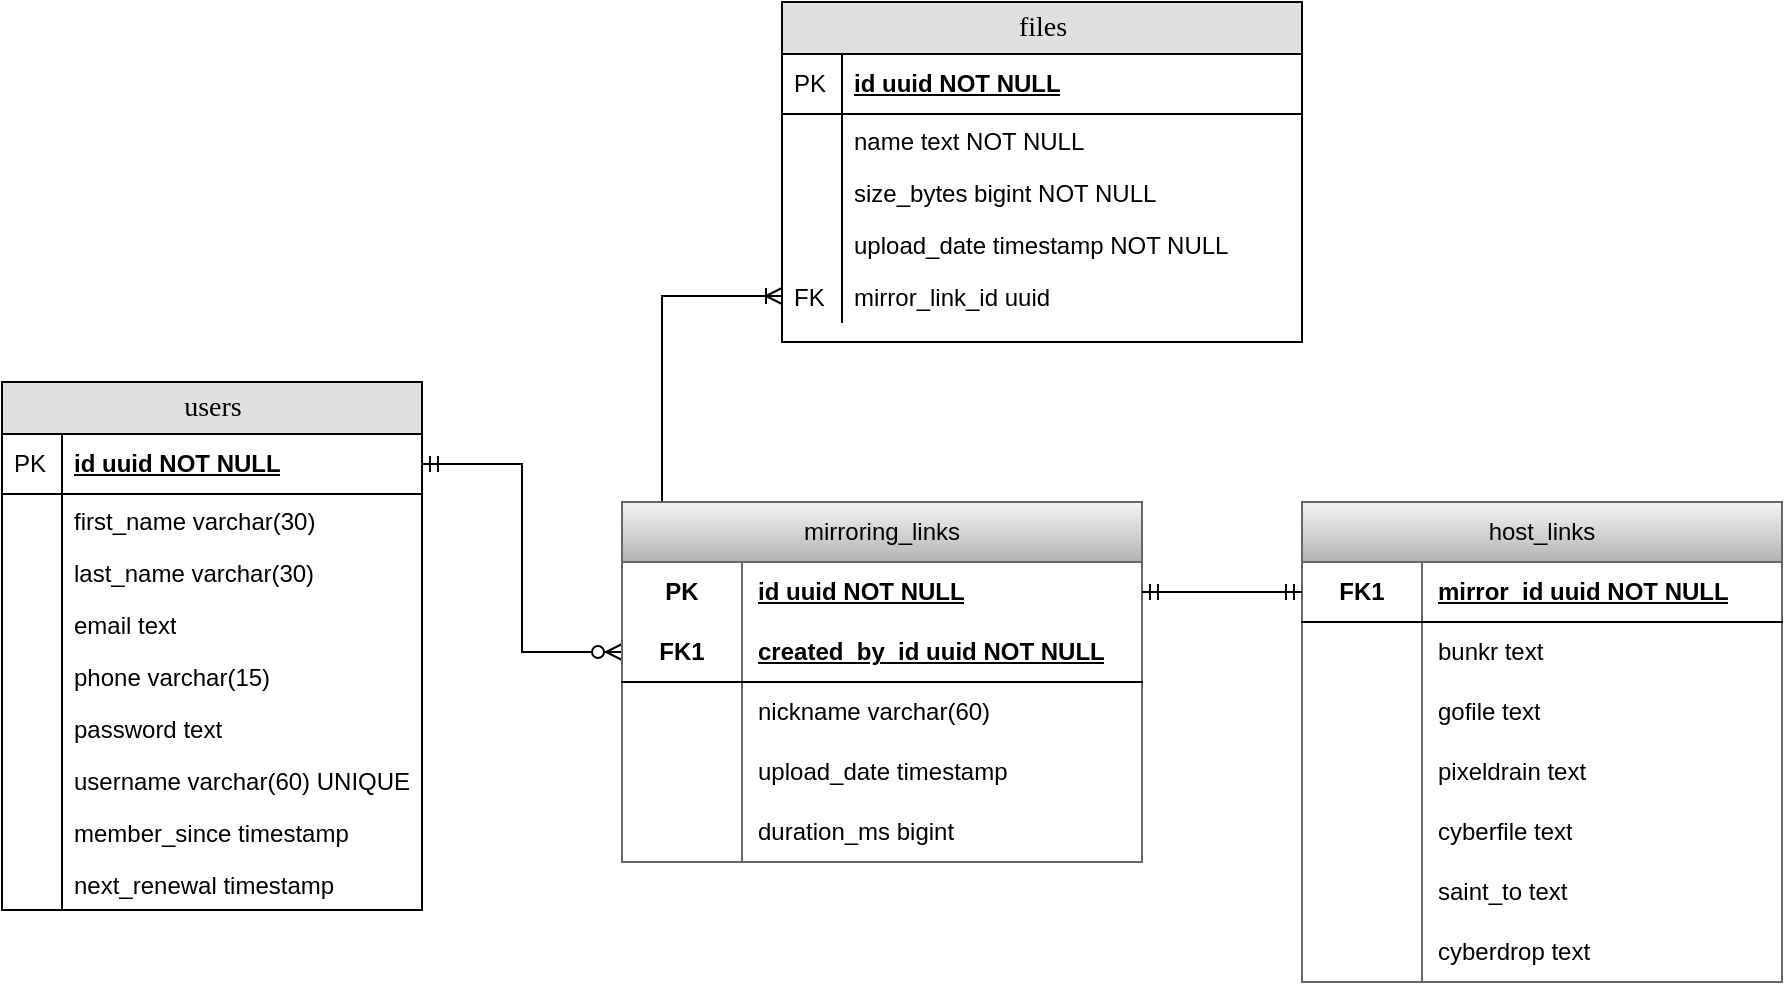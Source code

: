 <mxfile version="23.1.5" type="device">
  <diagram name="Page-1" id="e56a1550-8fbb-45ad-956c-1786394a9013">
    <mxGraphModel dx="954" dy="1214" grid="1" gridSize="10" guides="1" tooltips="1" connect="1" arrows="1" fold="1" page="1" pageScale="1" pageWidth="1100" pageHeight="850" background="none" math="0" shadow="0">
      <root>
        <mxCell id="0" />
        <mxCell id="1" parent="0" />
        <mxCell id="2e49270ec7c68f3f-80" value="users" style="swimlane;html=1;fontStyle=0;childLayout=stackLayout;horizontal=1;startSize=26;fillColor=#e0e0e0;horizontalStack=0;resizeParent=1;resizeLast=0;collapsible=1;marginBottom=0;swimlaneFillColor=#ffffff;align=center;rounded=0;shadow=0;comic=0;labelBackgroundColor=none;strokeWidth=1;fontFamily=Verdana;fontSize=14" parent="1" vertex="1">
          <mxGeometry x="100" y="320" width="210" height="264" as="geometry">
            <mxRectangle x="100" y="320" width="80" height="30" as="alternateBounds" />
          </mxGeometry>
        </mxCell>
        <mxCell id="2e49270ec7c68f3f-81" value="id uuid&amp;nbsp;NOT NULL" style="shape=partialRectangle;top=0;left=0;right=0;bottom=1;html=1;align=left;verticalAlign=middle;fillColor=none;spacingLeft=34;spacingRight=4;whiteSpace=wrap;overflow=hidden;rotatable=0;points=[[0,0.5],[1,0.5]];portConstraint=eastwest;dropTarget=0;fontStyle=5;" parent="2e49270ec7c68f3f-80" vertex="1">
          <mxGeometry y="26" width="210" height="30" as="geometry" />
        </mxCell>
        <mxCell id="2e49270ec7c68f3f-82" value="PK" style="shape=partialRectangle;top=0;left=0;bottom=0;html=1;fillColor=none;align=left;verticalAlign=middle;spacingLeft=4;spacingRight=4;whiteSpace=wrap;overflow=hidden;rotatable=0;points=[];portConstraint=eastwest;part=1;" parent="2e49270ec7c68f3f-81" vertex="1" connectable="0">
          <mxGeometry width="30" height="30" as="geometry" />
        </mxCell>
        <mxCell id="2e49270ec7c68f3f-83" value="first_name varchar(30)" style="shape=partialRectangle;top=0;left=0;right=0;bottom=0;html=1;align=left;verticalAlign=top;fillColor=none;spacingLeft=34;spacingRight=4;whiteSpace=wrap;overflow=hidden;rotatable=0;points=[[0,0.5],[1,0.5]];portConstraint=eastwest;dropTarget=0;" parent="2e49270ec7c68f3f-80" vertex="1">
          <mxGeometry y="56" width="210" height="26" as="geometry" />
        </mxCell>
        <mxCell id="2e49270ec7c68f3f-84" value="" style="shape=partialRectangle;top=0;left=0;bottom=0;html=1;fillColor=none;align=left;verticalAlign=top;spacingLeft=4;spacingRight=4;whiteSpace=wrap;overflow=hidden;rotatable=0;points=[];portConstraint=eastwest;part=1;" parent="2e49270ec7c68f3f-83" vertex="1" connectable="0">
          <mxGeometry width="30" height="26" as="geometry" />
        </mxCell>
        <mxCell id="S1BH-lhK30CDKfTyyQaq-1" value="last_name varchar(30)" style="shape=partialRectangle;top=0;left=0;right=0;bottom=0;html=1;align=left;verticalAlign=top;fillColor=none;spacingLeft=34;spacingRight=4;whiteSpace=wrap;overflow=hidden;rotatable=0;points=[[0,0.5],[1,0.5]];portConstraint=eastwest;dropTarget=0;" parent="2e49270ec7c68f3f-80" vertex="1">
          <mxGeometry y="82" width="210" height="26" as="geometry" />
        </mxCell>
        <mxCell id="S1BH-lhK30CDKfTyyQaq-2" value="" style="shape=partialRectangle;top=0;left=0;bottom=0;html=1;fillColor=none;align=left;verticalAlign=top;spacingLeft=4;spacingRight=4;whiteSpace=wrap;overflow=hidden;rotatable=0;points=[];portConstraint=eastwest;part=1;" parent="S1BH-lhK30CDKfTyyQaq-1" vertex="1" connectable="0">
          <mxGeometry width="30" height="26" as="geometry" />
        </mxCell>
        <mxCell id="2e49270ec7c68f3f-85" value="email text" style="shape=partialRectangle;top=0;left=0;right=0;bottom=0;html=1;align=left;verticalAlign=top;fillColor=none;spacingLeft=34;spacingRight=4;whiteSpace=wrap;overflow=hidden;rotatable=0;points=[[0,0.5],[1,0.5]];portConstraint=eastwest;dropTarget=0;" parent="2e49270ec7c68f3f-80" vertex="1">
          <mxGeometry y="108" width="210" height="26" as="geometry" />
        </mxCell>
        <mxCell id="2e49270ec7c68f3f-86" value="" style="shape=partialRectangle;top=0;left=0;bottom=0;html=1;fillColor=none;align=left;verticalAlign=top;spacingLeft=4;spacingRight=4;whiteSpace=wrap;overflow=hidden;rotatable=0;points=[];portConstraint=eastwest;part=1;" parent="2e49270ec7c68f3f-85" vertex="1" connectable="0">
          <mxGeometry width="30" height="26" as="geometry" />
        </mxCell>
        <mxCell id="2e49270ec7c68f3f-87" value="phone varchar(15)" style="shape=partialRectangle;top=0;left=0;right=0;bottom=0;html=1;align=left;verticalAlign=top;fillColor=none;spacingLeft=34;spacingRight=4;whiteSpace=wrap;overflow=hidden;rotatable=0;points=[[0,0.5],[1,0.5]];portConstraint=eastwest;dropTarget=0;" parent="2e49270ec7c68f3f-80" vertex="1">
          <mxGeometry y="134" width="210" height="26" as="geometry" />
        </mxCell>
        <mxCell id="2e49270ec7c68f3f-88" value="" style="shape=partialRectangle;top=0;left=0;bottom=0;html=1;fillColor=none;align=left;verticalAlign=top;spacingLeft=4;spacingRight=4;whiteSpace=wrap;overflow=hidden;rotatable=0;points=[];portConstraint=eastwest;part=1;" parent="2e49270ec7c68f3f-87" vertex="1" connectable="0">
          <mxGeometry width="30" height="26" as="geometry" />
        </mxCell>
        <mxCell id="Ffm3ZBemIEJnkwc4i1Dz-5" value="password text" style="shape=partialRectangle;top=0;left=0;right=0;bottom=0;html=1;align=left;verticalAlign=top;fillColor=none;spacingLeft=34;spacingRight=4;whiteSpace=wrap;overflow=hidden;rotatable=0;points=[[0,0.5],[1,0.5]];portConstraint=eastwest;dropTarget=0;" parent="2e49270ec7c68f3f-80" vertex="1">
          <mxGeometry y="160" width="210" height="26" as="geometry" />
        </mxCell>
        <mxCell id="Ffm3ZBemIEJnkwc4i1Dz-6" value="" style="shape=partialRectangle;top=0;left=0;bottom=0;html=1;fillColor=none;align=left;verticalAlign=top;spacingLeft=4;spacingRight=4;whiteSpace=wrap;overflow=hidden;rotatable=0;points=[];portConstraint=eastwest;part=1;" parent="Ffm3ZBemIEJnkwc4i1Dz-5" vertex="1" connectable="0">
          <mxGeometry width="30" height="26" as="geometry" />
        </mxCell>
        <mxCell id="Ffm3ZBemIEJnkwc4i1Dz-7" value="username varchar(60) UNIQUE" style="shape=partialRectangle;top=0;left=0;right=0;bottom=0;html=1;align=left;verticalAlign=top;fillColor=none;spacingLeft=34;spacingRight=4;whiteSpace=wrap;overflow=hidden;rotatable=0;points=[[0,0.5],[1,0.5]];portConstraint=eastwest;dropTarget=0;" parent="2e49270ec7c68f3f-80" vertex="1">
          <mxGeometry y="186" width="210" height="26" as="geometry" />
        </mxCell>
        <mxCell id="Ffm3ZBemIEJnkwc4i1Dz-8" value="" style="shape=partialRectangle;top=0;left=0;bottom=0;html=1;fillColor=none;align=left;verticalAlign=top;spacingLeft=4;spacingRight=4;whiteSpace=wrap;overflow=hidden;rotatable=0;points=[];portConstraint=eastwest;part=1;" parent="Ffm3ZBemIEJnkwc4i1Dz-7" vertex="1" connectable="0">
          <mxGeometry width="30" height="26" as="geometry" />
        </mxCell>
        <mxCell id="Ffm3ZBemIEJnkwc4i1Dz-9" value="member_since&amp;nbsp;timestamp" style="shape=partialRectangle;top=0;left=0;right=0;bottom=0;html=1;align=left;verticalAlign=top;fillColor=none;spacingLeft=34;spacingRight=4;whiteSpace=wrap;overflow=hidden;rotatable=0;points=[[0,0.5],[1,0.5]];portConstraint=eastwest;dropTarget=0;" parent="2e49270ec7c68f3f-80" vertex="1">
          <mxGeometry y="212" width="210" height="26" as="geometry" />
        </mxCell>
        <mxCell id="Ffm3ZBemIEJnkwc4i1Dz-10" value="" style="shape=partialRectangle;top=0;left=0;bottom=0;html=1;fillColor=none;align=left;verticalAlign=top;spacingLeft=4;spacingRight=4;whiteSpace=wrap;overflow=hidden;rotatable=0;points=[];portConstraint=eastwest;part=1;" parent="Ffm3ZBemIEJnkwc4i1Dz-9" vertex="1" connectable="0">
          <mxGeometry width="30" height="26" as="geometry" />
        </mxCell>
        <mxCell id="Ffm3ZBemIEJnkwc4i1Dz-11" value="next_renewal&amp;nbsp;timestamp" style="shape=partialRectangle;top=0;left=0;right=0;bottom=0;html=1;align=left;verticalAlign=top;fillColor=none;spacingLeft=34;spacingRight=4;whiteSpace=wrap;overflow=hidden;rotatable=0;points=[[0,0.5],[1,0.5]];portConstraint=eastwest;dropTarget=0;" parent="2e49270ec7c68f3f-80" vertex="1">
          <mxGeometry y="238" width="210" height="26" as="geometry" />
        </mxCell>
        <mxCell id="Ffm3ZBemIEJnkwc4i1Dz-12" value="" style="shape=partialRectangle;top=0;left=0;bottom=0;html=1;fillColor=none;align=left;verticalAlign=top;spacingLeft=4;spacingRight=4;whiteSpace=wrap;overflow=hidden;rotatable=0;points=[];portConstraint=eastwest;part=1;" parent="Ffm3ZBemIEJnkwc4i1Dz-11" vertex="1" connectable="0">
          <mxGeometry width="30" height="26" as="geometry" />
        </mxCell>
        <mxCell id="Ffm3ZBemIEJnkwc4i1Dz-15" value="files" style="swimlane;html=1;fontStyle=0;childLayout=stackLayout;horizontal=1;startSize=26;fillColor=#e0e0e0;horizontalStack=0;resizeParent=1;resizeLast=0;collapsible=1;marginBottom=0;swimlaneFillColor=#ffffff;align=center;rounded=0;shadow=0;comic=0;labelBackgroundColor=none;strokeWidth=1;fontFamily=Verdana;fontSize=14" parent="1" vertex="1">
          <mxGeometry x="490" y="130" width="260" height="170" as="geometry">
            <mxRectangle x="490" y="130" width="70" height="30" as="alternateBounds" />
          </mxGeometry>
        </mxCell>
        <mxCell id="Ffm3ZBemIEJnkwc4i1Dz-16" value="id uuid&amp;nbsp;NOT NULL" style="shape=partialRectangle;top=0;left=0;right=0;bottom=1;html=1;align=left;verticalAlign=middle;fillColor=none;spacingLeft=34;spacingRight=4;whiteSpace=wrap;overflow=hidden;rotatable=0;points=[[0,0.5],[1,0.5]];portConstraint=eastwest;dropTarget=0;fontStyle=5;" parent="Ffm3ZBemIEJnkwc4i1Dz-15" vertex="1">
          <mxGeometry y="26" width="260" height="30" as="geometry" />
        </mxCell>
        <mxCell id="Ffm3ZBemIEJnkwc4i1Dz-17" value="PK" style="shape=partialRectangle;top=0;left=0;bottom=0;html=1;fillColor=none;align=left;verticalAlign=middle;spacingLeft=4;spacingRight=4;whiteSpace=wrap;overflow=hidden;rotatable=0;points=[];portConstraint=eastwest;part=1;" parent="Ffm3ZBemIEJnkwc4i1Dz-16" vertex="1" connectable="0">
          <mxGeometry width="30" height="30" as="geometry" />
        </mxCell>
        <mxCell id="Ffm3ZBemIEJnkwc4i1Dz-18" value="name text NOT NULL" style="shape=partialRectangle;top=0;left=0;right=0;bottom=0;html=1;align=left;verticalAlign=top;fillColor=none;spacingLeft=34;spacingRight=4;whiteSpace=wrap;overflow=hidden;rotatable=0;points=[[0,0.5],[1,0.5]];portConstraint=eastwest;dropTarget=0;" parent="Ffm3ZBemIEJnkwc4i1Dz-15" vertex="1">
          <mxGeometry y="56" width="260" height="26" as="geometry" />
        </mxCell>
        <mxCell id="Ffm3ZBemIEJnkwc4i1Dz-19" value="" style="shape=partialRectangle;top=0;left=0;bottom=0;html=1;fillColor=none;align=left;verticalAlign=top;spacingLeft=4;spacingRight=4;whiteSpace=wrap;overflow=hidden;rotatable=0;points=[];portConstraint=eastwest;part=1;" parent="Ffm3ZBemIEJnkwc4i1Dz-18" vertex="1" connectable="0">
          <mxGeometry width="30" height="26" as="geometry" />
        </mxCell>
        <mxCell id="Ffm3ZBemIEJnkwc4i1Dz-20" value="size_bytes bigint NOT NULL" style="shape=partialRectangle;top=0;left=0;right=0;bottom=0;html=1;align=left;verticalAlign=top;fillColor=none;spacingLeft=34;spacingRight=4;whiteSpace=wrap;overflow=hidden;rotatable=0;points=[[0,0.5],[1,0.5]];portConstraint=eastwest;dropTarget=0;" parent="Ffm3ZBemIEJnkwc4i1Dz-15" vertex="1">
          <mxGeometry y="82" width="260" height="26" as="geometry" />
        </mxCell>
        <mxCell id="Ffm3ZBemIEJnkwc4i1Dz-21" value="" style="shape=partialRectangle;top=0;left=0;bottom=0;html=1;fillColor=none;align=left;verticalAlign=top;spacingLeft=4;spacingRight=4;whiteSpace=wrap;overflow=hidden;rotatable=0;points=[];portConstraint=eastwest;part=1;" parent="Ffm3ZBemIEJnkwc4i1Dz-20" vertex="1" connectable="0">
          <mxGeometry width="30" height="26" as="geometry" />
        </mxCell>
        <mxCell id="Ffm3ZBemIEJnkwc4i1Dz-22" value="upload_date&amp;nbsp;timestamp&amp;nbsp;NOT NULL" style="shape=partialRectangle;top=0;left=0;right=0;bottom=0;html=1;align=left;verticalAlign=top;fillColor=none;spacingLeft=34;spacingRight=4;whiteSpace=wrap;overflow=hidden;rotatable=0;points=[[0,0.5],[1,0.5]];portConstraint=eastwest;dropTarget=0;" parent="Ffm3ZBemIEJnkwc4i1Dz-15" vertex="1">
          <mxGeometry y="108" width="260" height="26" as="geometry" />
        </mxCell>
        <mxCell id="Ffm3ZBemIEJnkwc4i1Dz-23" value="" style="shape=partialRectangle;top=0;left=0;bottom=0;html=1;fillColor=none;align=left;verticalAlign=top;spacingLeft=4;spacingRight=4;whiteSpace=wrap;overflow=hidden;rotatable=0;points=[];portConstraint=eastwest;part=1;" parent="Ffm3ZBemIEJnkwc4i1Dz-22" vertex="1" connectable="0">
          <mxGeometry width="30" height="26" as="geometry" />
        </mxCell>
        <mxCell id="Ffm3ZBemIEJnkwc4i1Dz-26" value="mirror_link_id uuid" style="shape=partialRectangle;top=0;left=0;right=0;bottom=0;html=1;align=left;verticalAlign=top;fillColor=none;spacingLeft=34;spacingRight=4;whiteSpace=wrap;overflow=hidden;rotatable=0;points=[[0,0.5],[1,0.5]];portConstraint=eastwest;dropTarget=0;" parent="Ffm3ZBemIEJnkwc4i1Dz-15" vertex="1">
          <mxGeometry y="134" width="260" height="26" as="geometry" />
        </mxCell>
        <mxCell id="Ffm3ZBemIEJnkwc4i1Dz-27" value="FK" style="shape=partialRectangle;top=0;left=0;bottom=0;html=1;fillColor=none;align=left;verticalAlign=top;spacingLeft=4;spacingRight=4;whiteSpace=wrap;overflow=hidden;rotatable=0;points=[];portConstraint=eastwest;part=1;" parent="Ffm3ZBemIEJnkwc4i1Dz-26" vertex="1" connectable="0">
          <mxGeometry width="30" height="26" as="geometry" />
        </mxCell>
        <mxCell id="Ffm3ZBemIEJnkwc4i1Dz-28" value="" style="edgeStyle=elbowEdgeStyle;fontSize=12;html=1;endArrow=ERoneToMany;rounded=0;entryX=0;entryY=0.5;entryDx=0;entryDy=0;exitX=0;exitY=0.5;exitDx=0;exitDy=0;" parent="1" source="Ffm3ZBemIEJnkwc4i1Dz-35" target="Ffm3ZBemIEJnkwc4i1Dz-26" edge="1">
          <mxGeometry width="100" height="100" relative="1" as="geometry">
            <mxPoint x="340" y="442" as="sourcePoint" />
            <mxPoint x="440" y="342" as="targetPoint" />
            <Array as="points">
              <mxPoint x="430" y="340" />
            </Array>
          </mxGeometry>
        </mxCell>
        <mxCell id="Ffm3ZBemIEJnkwc4i1Dz-31" value="" style="edgeStyle=orthogonalEdgeStyle;fontSize=12;html=1;endArrow=ERzeroToMany;startArrow=ERmandOne;rounded=0;exitX=1;exitY=0.5;exitDx=0;exitDy=0;entryX=0;entryY=0.5;entryDx=0;entryDy=0;elbow=vertical;" parent="1" source="2e49270ec7c68f3f-81" target="Ffm3ZBemIEJnkwc4i1Dz-38" edge="1">
          <mxGeometry width="100" height="100" relative="1" as="geometry">
            <mxPoint x="330" y="560" as="sourcePoint" />
            <mxPoint x="410" y="460" as="targetPoint" />
          </mxGeometry>
        </mxCell>
        <mxCell id="Ffm3ZBemIEJnkwc4i1Dz-34" value="&lt;span style=&quot;font-weight: normal;&quot;&gt;mirroring_links&lt;/span&gt;" style="shape=table;startSize=30;container=1;collapsible=1;childLayout=tableLayout;fixedRows=1;rowLines=0;fontStyle=1;align=center;resizeLast=1;html=1;whiteSpace=wrap;swimlaneFillColor=default;fillColor=#f5f5f5;strokeColor=#666666;gradientColor=#b3b3b3;" parent="1" vertex="1">
          <mxGeometry x="410" y="380" width="260" height="180" as="geometry">
            <mxRectangle x="410" y="380" width="120" height="30" as="alternateBounds" />
          </mxGeometry>
        </mxCell>
        <mxCell id="Ffm3ZBemIEJnkwc4i1Dz-35" value="" style="shape=tableRow;horizontal=0;startSize=0;swimlaneHead=0;swimlaneBody=0;fillColor=none;collapsible=0;dropTarget=0;points=[[0,0.5],[1,0.5]];portConstraint=eastwest;top=0;left=0;right=0;bottom=0;html=1;" parent="Ffm3ZBemIEJnkwc4i1Dz-34" vertex="1">
          <mxGeometry y="30" width="260" height="30" as="geometry" />
        </mxCell>
        <mxCell id="Ffm3ZBemIEJnkwc4i1Dz-36" value="PK" style="shape=partialRectangle;connectable=0;fillColor=none;top=0;left=0;bottom=0;right=0;fontStyle=1;overflow=hidden;html=1;whiteSpace=wrap;" parent="Ffm3ZBemIEJnkwc4i1Dz-35" vertex="1">
          <mxGeometry width="60" height="30" as="geometry">
            <mxRectangle width="60" height="30" as="alternateBounds" />
          </mxGeometry>
        </mxCell>
        <mxCell id="Ffm3ZBemIEJnkwc4i1Dz-37" value="id uuid NOT NULL" style="shape=partialRectangle;connectable=0;fillColor=none;top=0;left=0;bottom=0;right=0;align=left;spacingLeft=6;fontStyle=5;overflow=hidden;html=1;whiteSpace=wrap;" parent="Ffm3ZBemIEJnkwc4i1Dz-35" vertex="1">
          <mxGeometry x="60" width="200" height="30" as="geometry">
            <mxRectangle width="200" height="30" as="alternateBounds" />
          </mxGeometry>
        </mxCell>
        <mxCell id="Ffm3ZBemIEJnkwc4i1Dz-38" value="" style="shape=tableRow;horizontal=0;startSize=0;swimlaneHead=0;swimlaneBody=0;fillColor=none;collapsible=0;dropTarget=0;points=[[0,0.5],[1,0.5]];portConstraint=eastwest;top=0;left=0;right=0;bottom=1;html=1;" parent="Ffm3ZBemIEJnkwc4i1Dz-34" vertex="1">
          <mxGeometry y="60" width="260" height="30" as="geometry" />
        </mxCell>
        <mxCell id="Ffm3ZBemIEJnkwc4i1Dz-39" value="FK1" style="shape=partialRectangle;connectable=0;fillColor=none;top=0;left=0;bottom=0;right=0;fontStyle=1;overflow=hidden;html=1;whiteSpace=wrap;" parent="Ffm3ZBemIEJnkwc4i1Dz-38" vertex="1">
          <mxGeometry width="60" height="30" as="geometry">
            <mxRectangle width="60" height="30" as="alternateBounds" />
          </mxGeometry>
        </mxCell>
        <mxCell id="Ffm3ZBemIEJnkwc4i1Dz-40" value="created_by_id uuid NOT NULL" style="shape=partialRectangle;connectable=0;fillColor=none;top=0;left=0;bottom=0;right=0;align=left;spacingLeft=6;fontStyle=5;overflow=hidden;html=1;whiteSpace=wrap;" parent="Ffm3ZBemIEJnkwc4i1Dz-38" vertex="1">
          <mxGeometry x="60" width="200" height="30" as="geometry">
            <mxRectangle width="200" height="30" as="alternateBounds" />
          </mxGeometry>
        </mxCell>
        <mxCell id="Ffm3ZBemIEJnkwc4i1Dz-41" value="" style="shape=tableRow;horizontal=0;startSize=0;swimlaneHead=0;swimlaneBody=0;fillColor=none;collapsible=0;dropTarget=0;points=[[0,0.5],[1,0.5]];portConstraint=eastwest;top=0;left=0;right=0;bottom=0;html=1;" parent="Ffm3ZBemIEJnkwc4i1Dz-34" vertex="1">
          <mxGeometry y="90" width="260" height="30" as="geometry" />
        </mxCell>
        <mxCell id="Ffm3ZBemIEJnkwc4i1Dz-42" value="" style="shape=partialRectangle;connectable=0;fillColor=none;top=0;left=0;bottom=0;right=0;editable=1;overflow=hidden;html=1;whiteSpace=wrap;" parent="Ffm3ZBemIEJnkwc4i1Dz-41" vertex="1">
          <mxGeometry width="60" height="30" as="geometry">
            <mxRectangle width="60" height="30" as="alternateBounds" />
          </mxGeometry>
        </mxCell>
        <mxCell id="Ffm3ZBemIEJnkwc4i1Dz-43" value="nickname varchar(60)" style="shape=partialRectangle;connectable=0;fillColor=none;top=0;left=0;bottom=0;right=0;align=left;spacingLeft=6;overflow=hidden;html=1;whiteSpace=wrap;" parent="Ffm3ZBemIEJnkwc4i1Dz-41" vertex="1">
          <mxGeometry x="60" width="200" height="30" as="geometry">
            <mxRectangle width="200" height="30" as="alternateBounds" />
          </mxGeometry>
        </mxCell>
        <mxCell id="Ffm3ZBemIEJnkwc4i1Dz-62" value="" style="shape=tableRow;horizontal=0;startSize=0;swimlaneHead=0;swimlaneBody=0;fillColor=none;collapsible=0;dropTarget=0;points=[[0,0.5],[1,0.5]];portConstraint=eastwest;top=0;left=0;right=0;bottom=0;html=1;" parent="Ffm3ZBemIEJnkwc4i1Dz-34" vertex="1">
          <mxGeometry y="120" width="260" height="30" as="geometry" />
        </mxCell>
        <mxCell id="Ffm3ZBemIEJnkwc4i1Dz-63" value="" style="shape=partialRectangle;connectable=0;fillColor=none;top=0;left=0;bottom=0;right=0;editable=1;overflow=hidden;html=1;whiteSpace=wrap;" parent="Ffm3ZBemIEJnkwc4i1Dz-62" vertex="1">
          <mxGeometry width="60" height="30" as="geometry">
            <mxRectangle width="60" height="30" as="alternateBounds" />
          </mxGeometry>
        </mxCell>
        <mxCell id="Ffm3ZBemIEJnkwc4i1Dz-64" value="upload_date&amp;nbsp;timestamp" style="shape=partialRectangle;connectable=0;fillColor=none;top=0;left=0;bottom=0;right=0;align=left;spacingLeft=6;overflow=hidden;html=1;whiteSpace=wrap;" parent="Ffm3ZBemIEJnkwc4i1Dz-62" vertex="1">
          <mxGeometry x="60" width="200" height="30" as="geometry">
            <mxRectangle width="200" height="30" as="alternateBounds" />
          </mxGeometry>
        </mxCell>
        <mxCell id="Ffm3ZBemIEJnkwc4i1Dz-81" value="" style="shape=tableRow;horizontal=0;startSize=0;swimlaneHead=0;swimlaneBody=0;fillColor=none;collapsible=0;dropTarget=0;points=[[0,0.5],[1,0.5]];portConstraint=eastwest;top=0;left=0;right=0;bottom=0;html=1;" parent="Ffm3ZBemIEJnkwc4i1Dz-34" vertex="1">
          <mxGeometry y="150" width="260" height="30" as="geometry" />
        </mxCell>
        <mxCell id="Ffm3ZBemIEJnkwc4i1Dz-82" value="" style="shape=partialRectangle;connectable=0;fillColor=none;top=0;left=0;bottom=0;right=0;editable=1;overflow=hidden;html=1;whiteSpace=wrap;" parent="Ffm3ZBemIEJnkwc4i1Dz-81" vertex="1">
          <mxGeometry width="60" height="30" as="geometry">
            <mxRectangle width="60" height="30" as="alternateBounds" />
          </mxGeometry>
        </mxCell>
        <mxCell id="Ffm3ZBemIEJnkwc4i1Dz-83" value="duration_ms bigint" style="shape=partialRectangle;connectable=0;fillColor=none;top=0;left=0;bottom=0;right=0;align=left;spacingLeft=6;overflow=hidden;html=1;whiteSpace=wrap;" parent="Ffm3ZBemIEJnkwc4i1Dz-81" vertex="1">
          <mxGeometry x="60" width="200" height="30" as="geometry">
            <mxRectangle width="200" height="30" as="alternateBounds" />
          </mxGeometry>
        </mxCell>
        <mxCell id="Ffm3ZBemIEJnkwc4i1Dz-101" value="&lt;span style=&quot;font-weight: normal;&quot;&gt;host_links&lt;/span&gt;" style="shape=table;startSize=30;container=1;collapsible=1;childLayout=tableLayout;fixedRows=1;rowLines=0;fontStyle=1;align=center;resizeLast=1;html=1;whiteSpace=wrap;swimlaneFillColor=default;fillColor=#f5f5f5;strokeColor=#666666;gradientColor=#b3b3b3;" parent="1" vertex="1">
          <mxGeometry x="750" y="380" width="240" height="240" as="geometry" />
        </mxCell>
        <mxCell id="Ffm3ZBemIEJnkwc4i1Dz-105" value="" style="shape=tableRow;horizontal=0;startSize=0;swimlaneHead=0;swimlaneBody=0;fillColor=none;collapsible=0;dropTarget=0;points=[[0,0.5],[1,0.5]];portConstraint=eastwest;top=0;left=0;right=0;bottom=1;html=1;" parent="Ffm3ZBemIEJnkwc4i1Dz-101" vertex="1">
          <mxGeometry y="30" width="240" height="30" as="geometry" />
        </mxCell>
        <mxCell id="Ffm3ZBemIEJnkwc4i1Dz-106" value="FK1" style="shape=partialRectangle;connectable=0;fillColor=none;top=0;left=0;bottom=0;right=0;fontStyle=1;overflow=hidden;html=1;whiteSpace=wrap;" parent="Ffm3ZBemIEJnkwc4i1Dz-105" vertex="1">
          <mxGeometry width="60" height="30" as="geometry">
            <mxRectangle width="60" height="30" as="alternateBounds" />
          </mxGeometry>
        </mxCell>
        <mxCell id="Ffm3ZBemIEJnkwc4i1Dz-107" value="mirror_id uuid NOT NULL" style="shape=partialRectangle;connectable=0;fillColor=none;top=0;left=0;bottom=0;right=0;align=left;spacingLeft=6;fontStyle=5;overflow=hidden;html=1;whiteSpace=wrap;" parent="Ffm3ZBemIEJnkwc4i1Dz-105" vertex="1">
          <mxGeometry x="60" width="180" height="30" as="geometry">
            <mxRectangle width="180" height="30" as="alternateBounds" />
          </mxGeometry>
        </mxCell>
        <mxCell id="Ffm3ZBemIEJnkwc4i1Dz-108" value="" style="shape=tableRow;horizontal=0;startSize=0;swimlaneHead=0;swimlaneBody=0;fillColor=none;collapsible=0;dropTarget=0;points=[[0,0.5],[1,0.5]];portConstraint=eastwest;top=0;left=0;right=0;bottom=0;html=1;" parent="Ffm3ZBemIEJnkwc4i1Dz-101" vertex="1">
          <mxGeometry y="60" width="240" height="30" as="geometry" />
        </mxCell>
        <mxCell id="Ffm3ZBemIEJnkwc4i1Dz-109" value="" style="shape=partialRectangle;connectable=0;fillColor=none;top=0;left=0;bottom=0;right=0;editable=1;overflow=hidden;html=1;whiteSpace=wrap;" parent="Ffm3ZBemIEJnkwc4i1Dz-108" vertex="1">
          <mxGeometry width="60" height="30" as="geometry">
            <mxRectangle width="60" height="30" as="alternateBounds" />
          </mxGeometry>
        </mxCell>
        <mxCell id="Ffm3ZBemIEJnkwc4i1Dz-110" value="bunkr text" style="shape=partialRectangle;connectable=0;fillColor=none;top=0;left=0;bottom=0;right=0;align=left;spacingLeft=6;overflow=hidden;html=1;whiteSpace=wrap;" parent="Ffm3ZBemIEJnkwc4i1Dz-108" vertex="1">
          <mxGeometry x="60" width="180" height="30" as="geometry">
            <mxRectangle width="180" height="30" as="alternateBounds" />
          </mxGeometry>
        </mxCell>
        <mxCell id="Ffm3ZBemIEJnkwc4i1Dz-111" value="" style="shape=tableRow;horizontal=0;startSize=0;swimlaneHead=0;swimlaneBody=0;fillColor=none;collapsible=0;dropTarget=0;points=[[0,0.5],[1,0.5]];portConstraint=eastwest;top=0;left=0;right=0;bottom=0;html=1;" parent="Ffm3ZBemIEJnkwc4i1Dz-101" vertex="1">
          <mxGeometry y="90" width="240" height="30" as="geometry" />
        </mxCell>
        <mxCell id="Ffm3ZBemIEJnkwc4i1Dz-112" value="" style="shape=partialRectangle;connectable=0;fillColor=none;top=0;left=0;bottom=0;right=0;editable=1;overflow=hidden;html=1;whiteSpace=wrap;" parent="Ffm3ZBemIEJnkwc4i1Dz-111" vertex="1">
          <mxGeometry width="60" height="30" as="geometry">
            <mxRectangle width="60" height="30" as="alternateBounds" />
          </mxGeometry>
        </mxCell>
        <mxCell id="Ffm3ZBemIEJnkwc4i1Dz-113" value="gofile text" style="shape=partialRectangle;connectable=0;fillColor=none;top=0;left=0;bottom=0;right=0;align=left;spacingLeft=6;overflow=hidden;html=1;whiteSpace=wrap;" parent="Ffm3ZBemIEJnkwc4i1Dz-111" vertex="1">
          <mxGeometry x="60" width="180" height="30" as="geometry">
            <mxRectangle width="180" height="30" as="alternateBounds" />
          </mxGeometry>
        </mxCell>
        <mxCell id="Ffm3ZBemIEJnkwc4i1Dz-114" value="" style="shape=tableRow;horizontal=0;startSize=0;swimlaneHead=0;swimlaneBody=0;fillColor=none;collapsible=0;dropTarget=0;points=[[0,0.5],[1,0.5]];portConstraint=eastwest;top=0;left=0;right=0;bottom=0;html=1;" parent="Ffm3ZBemIEJnkwc4i1Dz-101" vertex="1">
          <mxGeometry y="120" width="240" height="30" as="geometry" />
        </mxCell>
        <mxCell id="Ffm3ZBemIEJnkwc4i1Dz-115" value="" style="shape=partialRectangle;connectable=0;fillColor=none;top=0;left=0;bottom=0;right=0;editable=1;overflow=hidden;html=1;whiteSpace=wrap;" parent="Ffm3ZBemIEJnkwc4i1Dz-114" vertex="1">
          <mxGeometry width="60" height="30" as="geometry">
            <mxRectangle width="60" height="30" as="alternateBounds" />
          </mxGeometry>
        </mxCell>
        <mxCell id="Ffm3ZBemIEJnkwc4i1Dz-116" value="pixeldrain text" style="shape=partialRectangle;connectable=0;fillColor=none;top=0;left=0;bottom=0;right=0;align=left;spacingLeft=6;overflow=hidden;html=1;whiteSpace=wrap;" parent="Ffm3ZBemIEJnkwc4i1Dz-114" vertex="1">
          <mxGeometry x="60" width="180" height="30" as="geometry">
            <mxRectangle width="180" height="30" as="alternateBounds" />
          </mxGeometry>
        </mxCell>
        <mxCell id="Ffm3ZBemIEJnkwc4i1Dz-117" value="" style="shape=tableRow;horizontal=0;startSize=0;swimlaneHead=0;swimlaneBody=0;fillColor=none;collapsible=0;dropTarget=0;points=[[0,0.5],[1,0.5]];portConstraint=eastwest;top=0;left=0;right=0;bottom=0;html=1;" parent="Ffm3ZBemIEJnkwc4i1Dz-101" vertex="1">
          <mxGeometry y="150" width="240" height="30" as="geometry" />
        </mxCell>
        <mxCell id="Ffm3ZBemIEJnkwc4i1Dz-118" value="" style="shape=partialRectangle;connectable=0;fillColor=none;top=0;left=0;bottom=0;right=0;editable=1;overflow=hidden;html=1;whiteSpace=wrap;" parent="Ffm3ZBemIEJnkwc4i1Dz-117" vertex="1">
          <mxGeometry width="60" height="30" as="geometry">
            <mxRectangle width="60" height="30" as="alternateBounds" />
          </mxGeometry>
        </mxCell>
        <mxCell id="Ffm3ZBemIEJnkwc4i1Dz-119" value="cyberfile text" style="shape=partialRectangle;connectable=0;fillColor=none;top=0;left=0;bottom=0;right=0;align=left;spacingLeft=6;overflow=hidden;html=1;whiteSpace=wrap;" parent="Ffm3ZBemIEJnkwc4i1Dz-117" vertex="1">
          <mxGeometry x="60" width="180" height="30" as="geometry">
            <mxRectangle width="180" height="30" as="alternateBounds" />
          </mxGeometry>
        </mxCell>
        <mxCell id="Ffm3ZBemIEJnkwc4i1Dz-120" value="" style="shape=tableRow;horizontal=0;startSize=0;swimlaneHead=0;swimlaneBody=0;fillColor=none;collapsible=0;dropTarget=0;points=[[0,0.5],[1,0.5]];portConstraint=eastwest;top=0;left=0;right=0;bottom=0;html=1;" parent="Ffm3ZBemIEJnkwc4i1Dz-101" vertex="1">
          <mxGeometry y="180" width="240" height="30" as="geometry" />
        </mxCell>
        <mxCell id="Ffm3ZBemIEJnkwc4i1Dz-121" value="" style="shape=partialRectangle;connectable=0;fillColor=none;top=0;left=0;bottom=0;right=0;editable=1;overflow=hidden;html=1;whiteSpace=wrap;" parent="Ffm3ZBemIEJnkwc4i1Dz-120" vertex="1">
          <mxGeometry width="60" height="30" as="geometry">
            <mxRectangle width="60" height="30" as="alternateBounds" />
          </mxGeometry>
        </mxCell>
        <mxCell id="Ffm3ZBemIEJnkwc4i1Dz-122" value="saint_to text" style="shape=partialRectangle;connectable=0;fillColor=none;top=0;left=0;bottom=0;right=0;align=left;spacingLeft=6;overflow=hidden;html=1;whiteSpace=wrap;" parent="Ffm3ZBemIEJnkwc4i1Dz-120" vertex="1">
          <mxGeometry x="60" width="180" height="30" as="geometry">
            <mxRectangle width="180" height="30" as="alternateBounds" />
          </mxGeometry>
        </mxCell>
        <mxCell id="Ffm3ZBemIEJnkwc4i1Dz-123" value="" style="shape=tableRow;horizontal=0;startSize=0;swimlaneHead=0;swimlaneBody=0;fillColor=none;collapsible=0;dropTarget=0;points=[[0,0.5],[1,0.5]];portConstraint=eastwest;top=0;left=0;right=0;bottom=0;html=1;" parent="Ffm3ZBemIEJnkwc4i1Dz-101" vertex="1">
          <mxGeometry y="210" width="240" height="30" as="geometry" />
        </mxCell>
        <mxCell id="Ffm3ZBemIEJnkwc4i1Dz-124" value="" style="shape=partialRectangle;connectable=0;fillColor=none;top=0;left=0;bottom=0;right=0;editable=1;overflow=hidden;html=1;whiteSpace=wrap;" parent="Ffm3ZBemIEJnkwc4i1Dz-123" vertex="1">
          <mxGeometry width="60" height="30" as="geometry">
            <mxRectangle width="60" height="30" as="alternateBounds" />
          </mxGeometry>
        </mxCell>
        <mxCell id="Ffm3ZBemIEJnkwc4i1Dz-125" value="cyberdrop text" style="shape=partialRectangle;connectable=0;fillColor=none;top=0;left=0;bottom=0;right=0;align=left;spacingLeft=6;overflow=hidden;html=1;whiteSpace=wrap;" parent="Ffm3ZBemIEJnkwc4i1Dz-123" vertex="1">
          <mxGeometry x="60" width="180" height="30" as="geometry">
            <mxRectangle width="180" height="30" as="alternateBounds" />
          </mxGeometry>
        </mxCell>
        <mxCell id="Ffm3ZBemIEJnkwc4i1Dz-133" value="" style="edgeStyle=entityRelationEdgeStyle;fontSize=12;html=1;endArrow=ERmandOne;startArrow=ERmandOne;rounded=0;entryX=0;entryY=0.5;entryDx=0;entryDy=0;exitX=1;exitY=0.5;exitDx=0;exitDy=0;" parent="1" source="Ffm3ZBemIEJnkwc4i1Dz-35" target="Ffm3ZBemIEJnkwc4i1Dz-105" edge="1">
          <mxGeometry width="100" height="100" relative="1" as="geometry">
            <mxPoint x="620" y="450" as="sourcePoint" />
            <mxPoint x="720" y="350" as="targetPoint" />
          </mxGeometry>
        </mxCell>
      </root>
    </mxGraphModel>
  </diagram>
</mxfile>
